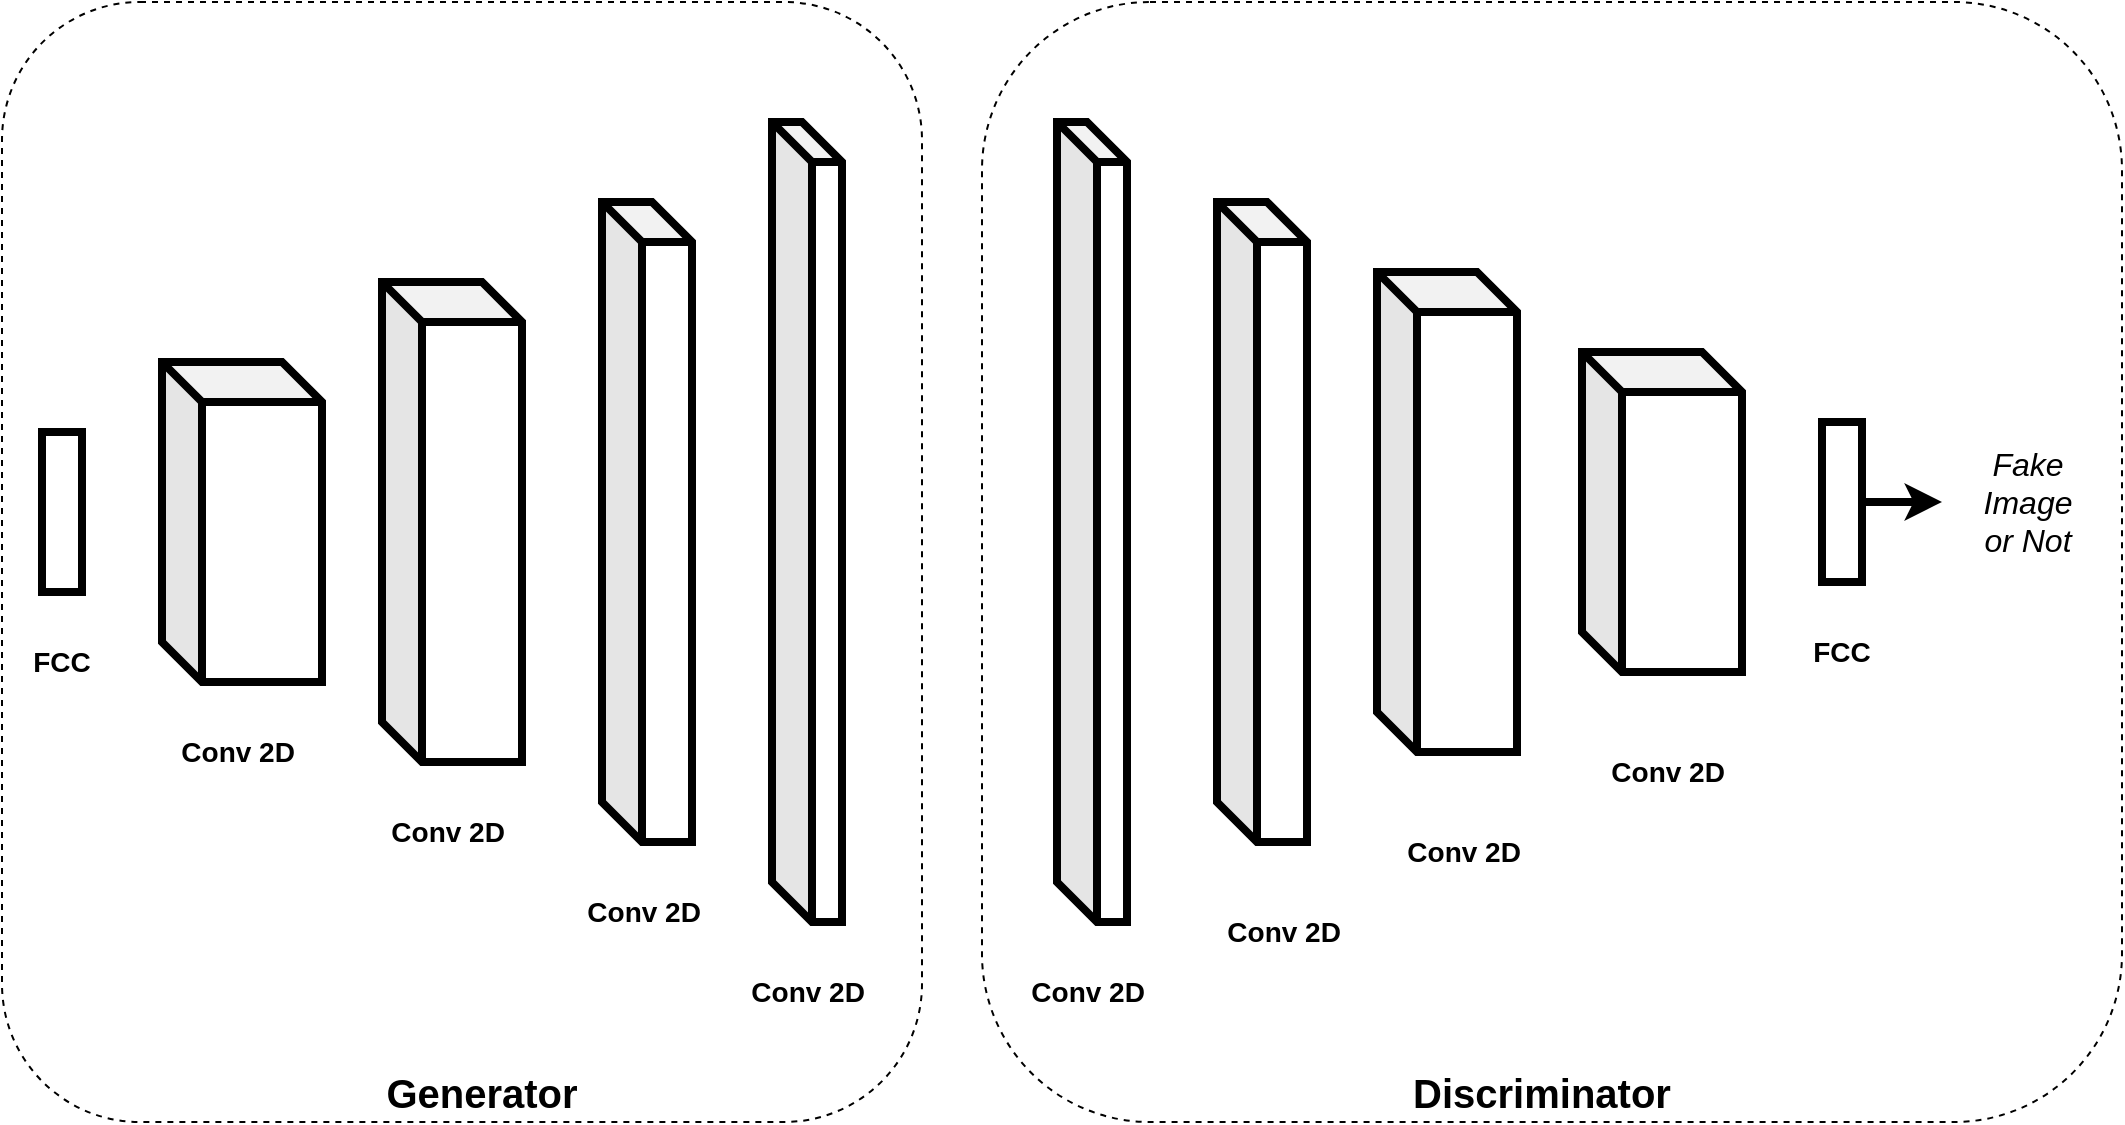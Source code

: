 <mxfile version="23.1.1" type="github">
  <diagram name="Page-1" id="--fInNU0isgxP-RuBjkS">
    <mxGraphModel dx="1364" dy="1893" grid="1" gridSize="10" guides="1" tooltips="1" connect="1" arrows="1" fold="1" page="1" pageScale="1" pageWidth="850" pageHeight="1100" math="0" shadow="0">
      <root>
        <mxCell id="0" />
        <mxCell id="1" parent="0" />
        <mxCell id="bkVAaWuI-M81gNflIwuD-9" value="" style="shape=cube;whiteSpace=wrap;html=1;boundedLbl=1;backgroundOutline=1;darkOpacity=0.05;darkOpacity2=0.1;strokeWidth=4;" parent="1" vertex="1">
          <mxGeometry x="320" y="40" width="45" height="320" as="geometry" />
        </mxCell>
        <mxCell id="bkVAaWuI-M81gNflIwuD-13" value="" style="rounded=0;whiteSpace=wrap;html=1;strokeWidth=4;" parent="1" vertex="1">
          <mxGeometry x="40" y="155" width="20" height="80" as="geometry" />
        </mxCell>
        <mxCell id="bkVAaWuI-M81gNflIwuD-17" value="FCC" style="text;html=1;strokeColor=none;fillColor=none;align=center;verticalAlign=middle;whiteSpace=wrap;rounded=0;fontSize=14;fontStyle=1;strokeWidth=4;" parent="1" vertex="1">
          <mxGeometry x="20" y="255" width="60" height="30" as="geometry" />
        </mxCell>
        <mxCell id="bkVAaWuI-M81gNflIwuD-18" value="Generator" style="text;html=1;strokeColor=none;fillColor=none;align=center;verticalAlign=middle;whiteSpace=wrap;rounded=0;fontSize=20;fontStyle=1" parent="1" vertex="1">
          <mxGeometry x="230" y="470" width="60" height="30" as="geometry" />
        </mxCell>
        <mxCell id="bkVAaWuI-M81gNflIwuD-20" value="" style="shape=cube;whiteSpace=wrap;html=1;boundedLbl=1;backgroundOutline=1;darkOpacity=0.05;darkOpacity2=0.1;strokeWidth=4;" parent="1" vertex="1">
          <mxGeometry x="100" y="120" width="80" height="160" as="geometry" />
        </mxCell>
        <mxCell id="bkVAaWuI-M81gNflIwuD-21" value="" style="shape=cube;whiteSpace=wrap;html=1;boundedLbl=1;backgroundOutline=1;darkOpacity=0.05;darkOpacity2=0.1;strokeWidth=4;" parent="1" vertex="1">
          <mxGeometry x="210" y="80" width="70" height="240" as="geometry" />
        </mxCell>
        <mxCell id="bkVAaWuI-M81gNflIwuD-22" value="" style="shape=cube;whiteSpace=wrap;html=1;boundedLbl=1;backgroundOutline=1;darkOpacity=0.05;darkOpacity2=0.1;strokeWidth=4;" parent="1" vertex="1">
          <mxGeometry x="405" width="35" height="400" as="geometry" />
        </mxCell>
        <mxCell id="bkVAaWuI-M81gNflIwuD-23" value="" style="shape=cube;whiteSpace=wrap;html=1;boundedLbl=1;backgroundOutline=1;darkOpacity=0.05;darkOpacity2=0.1;strokeWidth=4;" parent="1" vertex="1">
          <mxGeometry x="627.5" y="40" width="45" height="320" as="geometry" />
        </mxCell>
        <mxCell id="bkVAaWuI-M81gNflIwuD-43" style="edgeStyle=orthogonalEdgeStyle;rounded=0;orthogonalLoop=1;jettySize=auto;html=1;strokeWidth=4;" parent="1" source="bkVAaWuI-M81gNflIwuD-24" edge="1">
          <mxGeometry relative="1" as="geometry">
            <mxPoint x="990" y="190" as="targetPoint" />
          </mxGeometry>
        </mxCell>
        <mxCell id="bkVAaWuI-M81gNflIwuD-24" value="" style="rounded=0;whiteSpace=wrap;html=1;strokeWidth=4;" parent="1" vertex="1">
          <mxGeometry x="930" y="150" width="20" height="80" as="geometry" />
        </mxCell>
        <mxCell id="bkVAaWuI-M81gNflIwuD-25" value="FCC" style="text;html=1;strokeColor=none;fillColor=none;align=center;verticalAlign=middle;whiteSpace=wrap;rounded=0;fontSize=14;fontStyle=1;strokeWidth=4;" parent="1" vertex="1">
          <mxGeometry x="910" y="250" width="60" height="30" as="geometry" />
        </mxCell>
        <mxCell id="bkVAaWuI-M81gNflIwuD-27" value="" style="shape=cube;whiteSpace=wrap;html=1;boundedLbl=1;backgroundOutline=1;darkOpacity=0.05;darkOpacity2=0.1;strokeWidth=4;" parent="1" vertex="1">
          <mxGeometry x="810" y="115" width="80" height="160" as="geometry" />
        </mxCell>
        <mxCell id="bkVAaWuI-M81gNflIwuD-28" value="" style="shape=cube;whiteSpace=wrap;html=1;boundedLbl=1;backgroundOutline=1;darkOpacity=0.05;darkOpacity2=0.1;strokeWidth=4;" parent="1" vertex="1">
          <mxGeometry x="707.5" y="75" width="70" height="240" as="geometry" />
        </mxCell>
        <mxCell id="bkVAaWuI-M81gNflIwuD-29" value="" style="shape=cube;whiteSpace=wrap;html=1;boundedLbl=1;backgroundOutline=1;darkOpacity=0.05;darkOpacity2=0.1;strokeWidth=4;" parent="1" vertex="1">
          <mxGeometry x="547.5" width="35" height="400" as="geometry" />
        </mxCell>
        <mxCell id="bkVAaWuI-M81gNflIwuD-30" value="Discriminator" style="text;html=1;strokeColor=none;fillColor=none;align=center;verticalAlign=middle;whiteSpace=wrap;rounded=0;fontSize=20;fontStyle=1" parent="1" vertex="1">
          <mxGeometry x="760" y="470" width="60" height="30" as="geometry" />
        </mxCell>
        <mxCell id="bkVAaWuI-M81gNflIwuD-31" value="Conv 2D&amp;nbsp;" style="text;html=1;strokeColor=none;fillColor=none;align=center;verticalAlign=middle;whiteSpace=wrap;rounded=0;fontSize=14;fontStyle=1;strokeWidth=4;" parent="1" vertex="1">
          <mxGeometry x="105" y="300" width="70" height="30" as="geometry" />
        </mxCell>
        <mxCell id="bkVAaWuI-M81gNflIwuD-32" value="Conv 2D&amp;nbsp;" style="text;html=1;strokeColor=none;fillColor=none;align=center;verticalAlign=middle;whiteSpace=wrap;rounded=0;fontSize=14;fontStyle=1;strokeWidth=4;" parent="1" vertex="1">
          <mxGeometry x="210" y="340" width="70" height="30" as="geometry" />
        </mxCell>
        <mxCell id="bkVAaWuI-M81gNflIwuD-33" value="Conv 2D&amp;nbsp;" style="text;html=1;strokeColor=none;fillColor=none;align=center;verticalAlign=middle;whiteSpace=wrap;rounded=0;fontSize=14;fontStyle=1;strokeWidth=4;" parent="1" vertex="1">
          <mxGeometry x="307.5" y="380" width="70" height="30" as="geometry" />
        </mxCell>
        <mxCell id="bkVAaWuI-M81gNflIwuD-34" value="Conv 2D&amp;nbsp;" style="text;html=1;strokeColor=none;fillColor=none;align=center;verticalAlign=middle;whiteSpace=wrap;rounded=0;fontSize=14;fontStyle=1;strokeWidth=4;" parent="1" vertex="1">
          <mxGeometry x="820" y="310" width="70" height="30" as="geometry" />
        </mxCell>
        <mxCell id="bkVAaWuI-M81gNflIwuD-35" value="Conv 2D&amp;nbsp;" style="text;html=1;strokeColor=none;fillColor=none;align=center;verticalAlign=middle;whiteSpace=wrap;rounded=0;fontSize=14;fontStyle=1;strokeWidth=4;" parent="1" vertex="1">
          <mxGeometry x="717.5" y="350" width="70" height="30" as="geometry" />
        </mxCell>
        <mxCell id="bkVAaWuI-M81gNflIwuD-36" value="Conv 2D&amp;nbsp;" style="text;html=1;strokeColor=none;fillColor=none;align=center;verticalAlign=middle;whiteSpace=wrap;rounded=0;fontSize=14;fontStyle=1;strokeWidth=4;" parent="1" vertex="1">
          <mxGeometry x="627.5" y="390" width="70" height="30" as="geometry" />
        </mxCell>
        <mxCell id="bkVAaWuI-M81gNflIwuD-37" value="Conv 2D&amp;nbsp;" style="text;html=1;strokeColor=none;fillColor=none;align=center;verticalAlign=middle;whiteSpace=wrap;rounded=0;fontSize=14;fontStyle=1" parent="1" vertex="1">
          <mxGeometry x="530" y="420" width="70" height="30" as="geometry" />
        </mxCell>
        <mxCell id="bkVAaWuI-M81gNflIwuD-44" value="" style="rounded=1;whiteSpace=wrap;html=1;fillColor=none;dashed=1;" parent="1" vertex="1">
          <mxGeometry x="20" y="-60" width="460" height="560" as="geometry" />
        </mxCell>
        <mxCell id="bkVAaWuI-M81gNflIwuD-45" value="" style="rounded=1;whiteSpace=wrap;html=1;fillColor=none;dashed=1;" parent="1" vertex="1">
          <mxGeometry x="510" y="-60" width="570" height="560" as="geometry" />
        </mxCell>
        <mxCell id="bkVAaWuI-M81gNflIwuD-38" value="Conv 2D&amp;nbsp;" style="text;html=1;strokeColor=none;fillColor=none;align=center;verticalAlign=middle;whiteSpace=wrap;rounded=0;fontSize=14;fontStyle=1" parent="1" vertex="1">
          <mxGeometry x="390" y="420" width="70" height="30" as="geometry" />
        </mxCell>
        <mxCell id="bkVAaWuI-M81gNflIwuD-46" value="Fake Image or Not" style="text;html=1;strokeColor=none;fillColor=none;align=center;verticalAlign=middle;whiteSpace=wrap;rounded=0;fontStyle=2;fontSize=16;" parent="1" vertex="1">
          <mxGeometry x="1002.5" y="175" width="60" height="30" as="geometry" />
        </mxCell>
      </root>
    </mxGraphModel>
  </diagram>
</mxfile>
